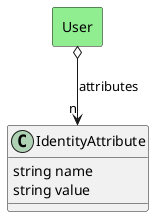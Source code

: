 @startuml

class "IdentityAttribute" as Model {
 string name
 string value

 
}



    rectangle "User" as User #lightgreen {
    }
    
        User   o--> "n" Model : "attributes"
    

@enduml

